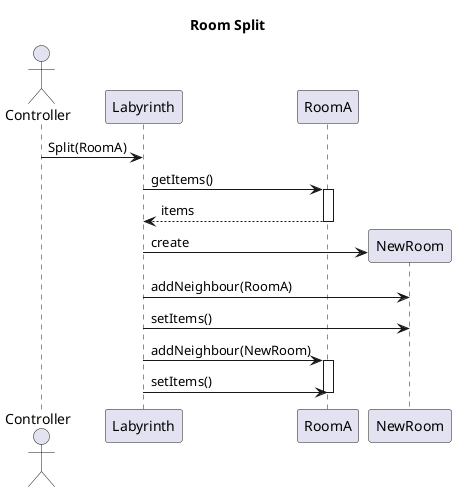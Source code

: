 @startuml
title Room Split

actor Controller
 
    Controller -> Labyrinth  : Split(RoomA) 
    Labyrinth -> RoomA : getItems() 
    activate RoomA
    /' Labyrinth -> RoomA : getNeighbours()  '/
    
        /' Labyrinth <-- RoomA  : rooms '/ 
        Labyrinth <-- RoomA  : items
    deactivate RoomA    

        Labyrinth -> NewRoom ** : create
        Labyrinth -> NewRoom : addNeighbour(RoomA)
        Labyrinth -> NewRoom : setItems()
        Labyrinth -> RoomA : addNeighbour(NewRoom)

    activate RoomA
        Labyrinth -> RoomA : setItems()
    deactivate RoomA  
    /' deactivate RoomA '/
@enduml